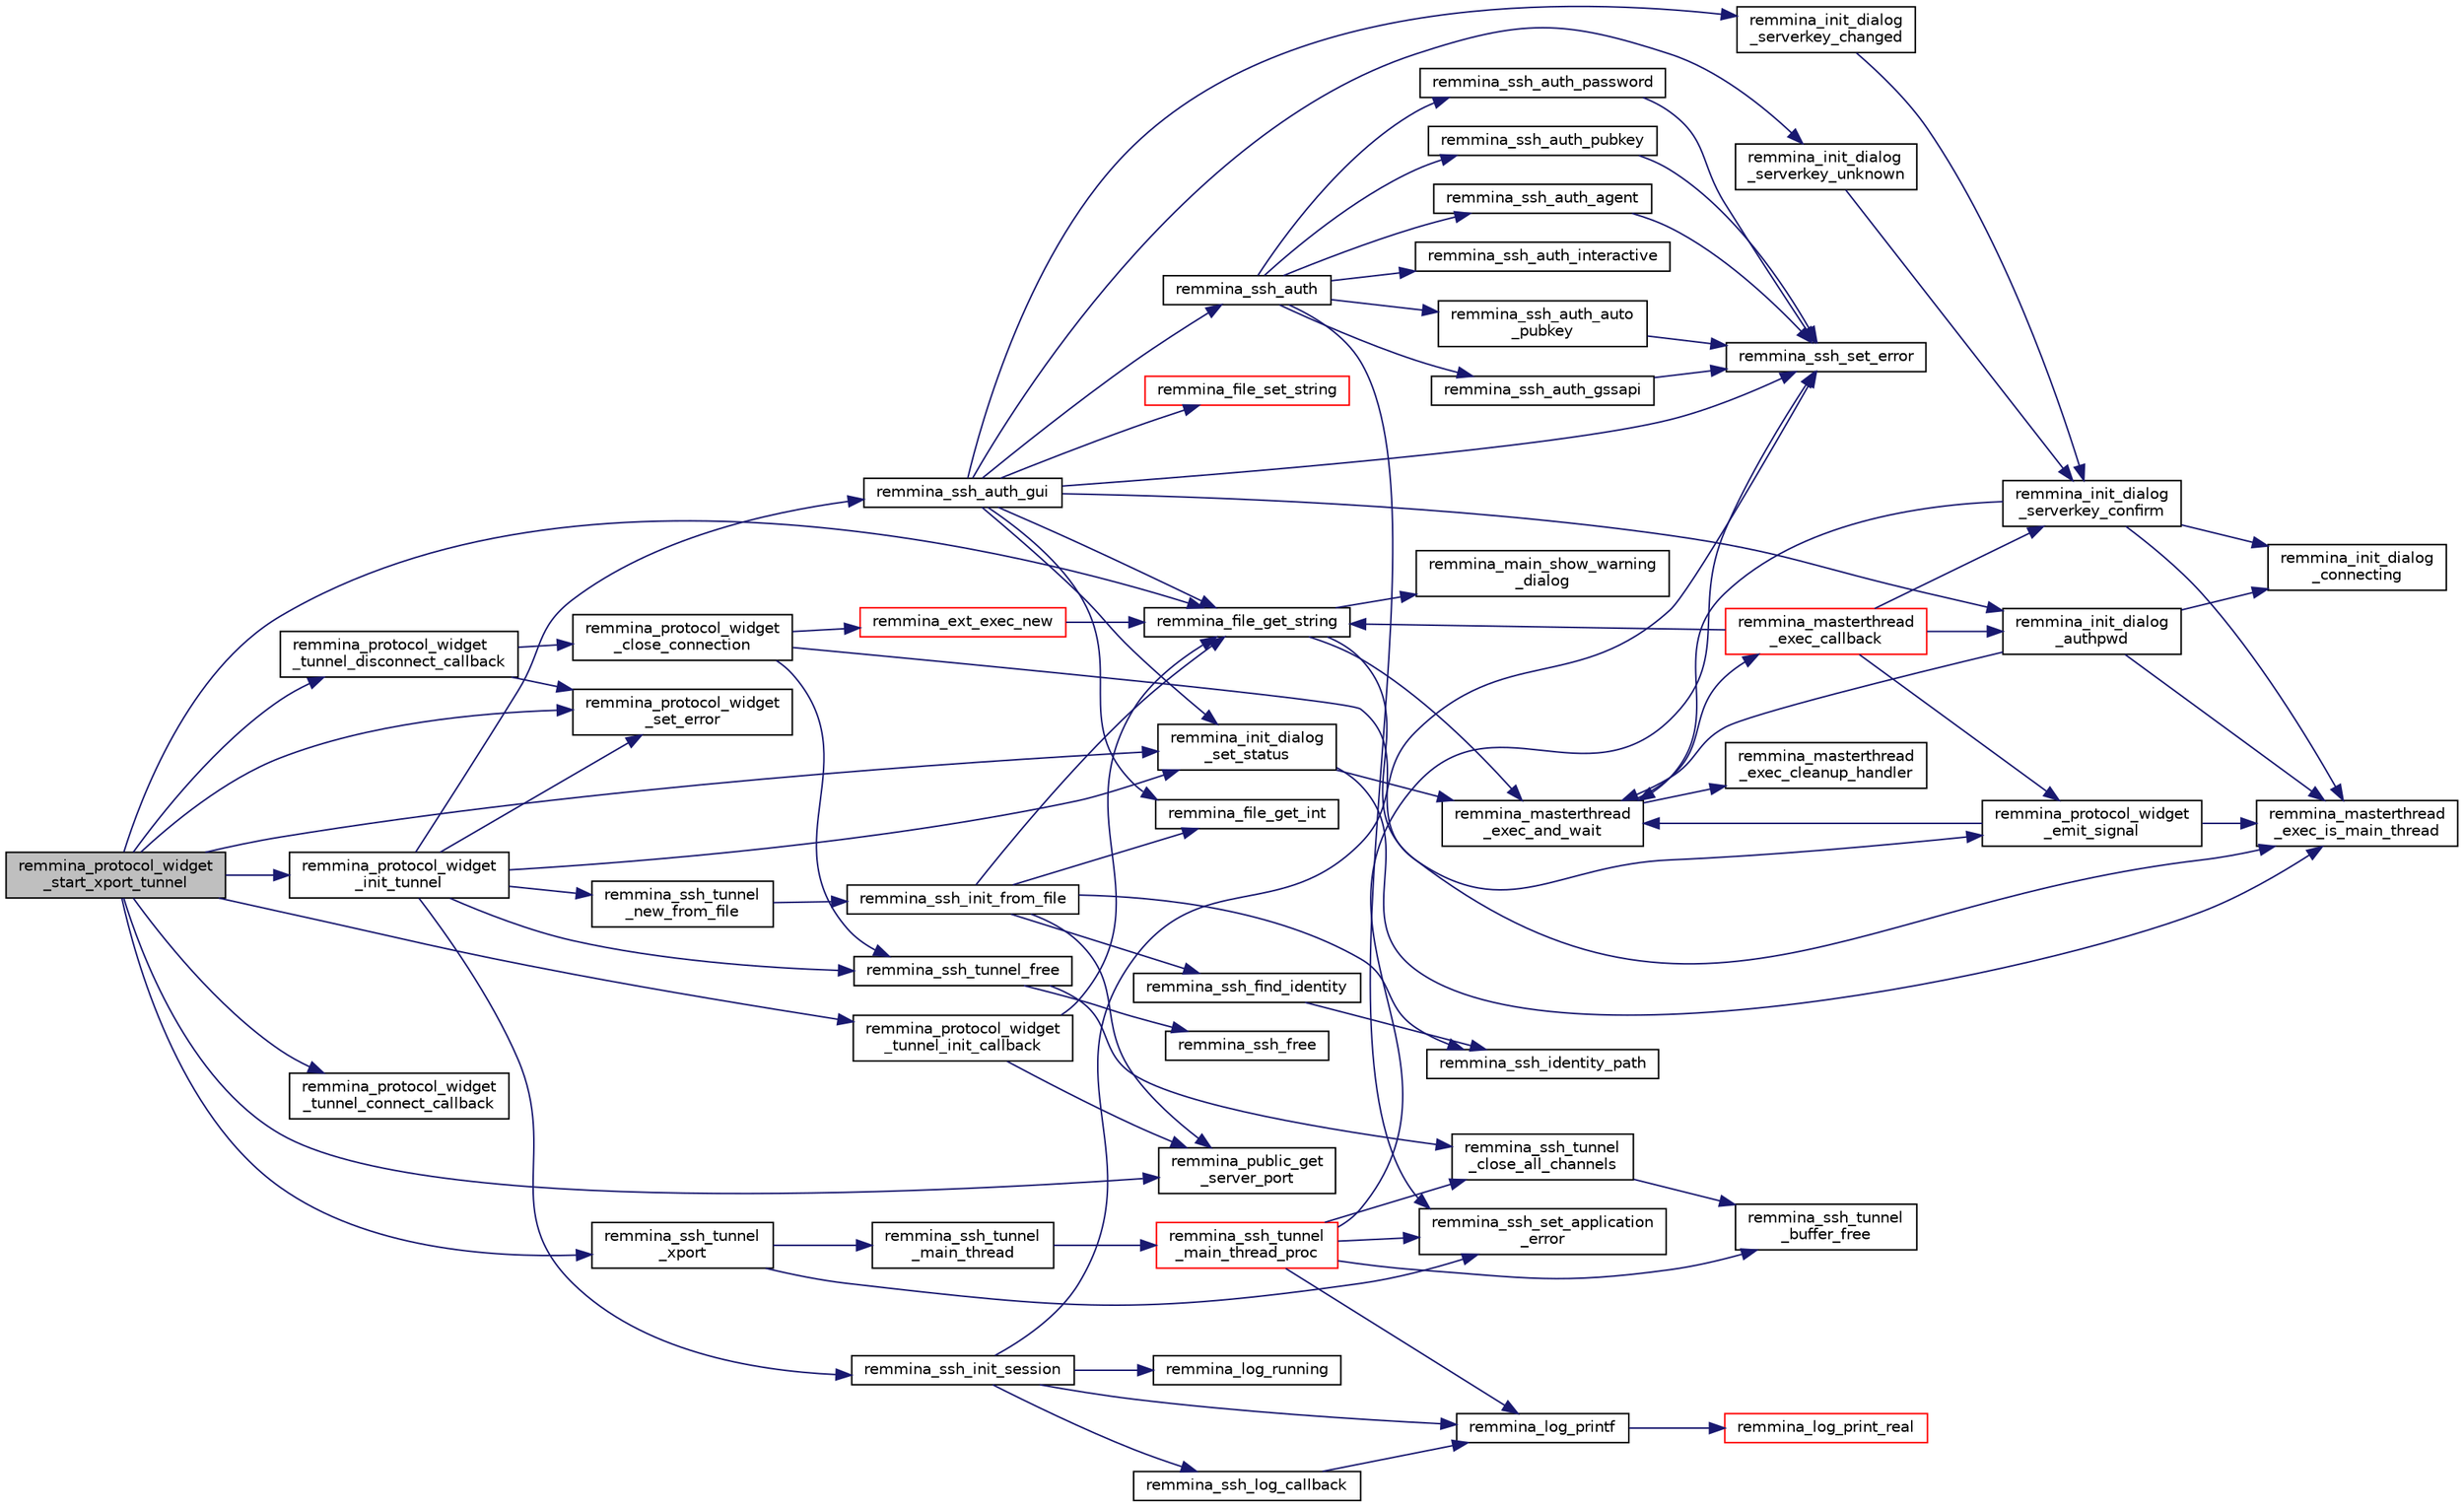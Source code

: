 digraph "remmina_protocol_widget_start_xport_tunnel"
{
  edge [fontname="Helvetica",fontsize="10",labelfontname="Helvetica",labelfontsize="10"];
  node [fontname="Helvetica",fontsize="10",shape=record];
  rankdir="LR";
  Node4422 [label="remmina_protocol_widget\l_start_xport_tunnel",height=0.2,width=0.4,color="black", fillcolor="grey75", style="filled", fontcolor="black"];
  Node4422 -> Node4423 [color="midnightblue",fontsize="10",style="solid",fontname="Helvetica"];
  Node4423 [label="remmina_protocol_widget\l_init_tunnel",height=0.2,width=0.4,color="black", fillcolor="white", style="filled",URL="$remmina__protocol__widget_8c.html#a8c7b715825ff576b24d2878976d20f20"];
  Node4423 -> Node4424 [color="midnightblue",fontsize="10",style="solid",fontname="Helvetica"];
  Node4424 [label="remmina_ssh_tunnel\l_new_from_file",height=0.2,width=0.4,color="black", fillcolor="white", style="filled",URL="$remmina__ssh_8c.html#abf04fd329ab77bbd4f6aa1cb1eaa349d"];
  Node4424 -> Node4425 [color="midnightblue",fontsize="10",style="solid",fontname="Helvetica"];
  Node4425 [label="remmina_ssh_init_from_file",height=0.2,width=0.4,color="black", fillcolor="white", style="filled",URL="$remmina__ssh_8c.html#a029fc6b0f826502181196254e8ba511a"];
  Node4425 -> Node4426 [color="midnightblue",fontsize="10",style="solid",fontname="Helvetica"];
  Node4426 [label="remmina_file_get_string",height=0.2,width=0.4,color="black", fillcolor="white", style="filled",URL="$remmina__file_8c.html#a8eb1b213d9d08c6ad13683ce05f4355e"];
  Node4426 -> Node4427 [color="midnightblue",fontsize="10",style="solid",fontname="Helvetica"];
  Node4427 [label="remmina_masterthread\l_exec_is_main_thread",height=0.2,width=0.4,color="black", fillcolor="white", style="filled",URL="$remmina__masterthread__exec_8c.html#a3a52e863a3a3da6da6bb5d36c13b7ff4"];
  Node4426 -> Node4428 [color="midnightblue",fontsize="10",style="solid",fontname="Helvetica"];
  Node4428 [label="remmina_masterthread\l_exec_and_wait",height=0.2,width=0.4,color="black", fillcolor="white", style="filled",URL="$remmina__masterthread__exec_8c.html#a14628c2470cac50e87916a70ea05c97d"];
  Node4428 -> Node4429 [color="midnightblue",fontsize="10",style="solid",fontname="Helvetica"];
  Node4429 [label="remmina_masterthread\l_exec_cleanup_handler",height=0.2,width=0.4,color="black", fillcolor="white", style="filled",URL="$remmina__masterthread__exec_8c.html#a94985f15fd0d27c037824ee90b0ecd3c"];
  Node4428 -> Node4430 [color="midnightblue",fontsize="10",style="solid",fontname="Helvetica"];
  Node4430 [label="remmina_masterthread\l_exec_callback",height=0.2,width=0.4,color="red", fillcolor="white", style="filled",URL="$remmina__masterthread__exec_8c.html#ae5c4d736f1856249c255430e010a179f"];
  Node4430 -> Node4426 [color="midnightblue",fontsize="10",style="solid",fontname="Helvetica"];
  Node4430 -> Node4482 [color="midnightblue",fontsize="10",style="solid",fontname="Helvetica"];
  Node4482 [label="remmina_init_dialog\l_serverkey_confirm",height=0.2,width=0.4,color="black", fillcolor="white", style="filled",URL="$remmina__init__dialog_8c.html#a11fba22fe5f7f85985e01b499a52e534"];
  Node4482 -> Node4427 [color="midnightblue",fontsize="10",style="solid",fontname="Helvetica"];
  Node4482 -> Node4428 [color="midnightblue",fontsize="10",style="solid",fontname="Helvetica"];
  Node4482 -> Node4483 [color="midnightblue",fontsize="10",style="solid",fontname="Helvetica"];
  Node4483 [label="remmina_init_dialog\l_connecting",height=0.2,width=0.4,color="black", fillcolor="white", style="filled",URL="$remmina__init__dialog_8c.html#a7602c5b714e02a10506977dd983e7446"];
  Node4430 -> Node4484 [color="midnightblue",fontsize="10",style="solid",fontname="Helvetica"];
  Node4484 [label="remmina_init_dialog\l_authpwd",height=0.2,width=0.4,color="black", fillcolor="white", style="filled",URL="$remmina__init__dialog_8c.html#a755fc90b41b65cd6106915ab501433fa"];
  Node4484 -> Node4427 [color="midnightblue",fontsize="10",style="solid",fontname="Helvetica"];
  Node4484 -> Node4428 [color="midnightblue",fontsize="10",style="solid",fontname="Helvetica"];
  Node4484 -> Node4483 [color="midnightblue",fontsize="10",style="solid",fontname="Helvetica"];
  Node4430 -> Node4492 [color="midnightblue",fontsize="10",style="solid",fontname="Helvetica"];
  Node4492 [label="remmina_protocol_widget\l_emit_signal",height=0.2,width=0.4,color="black", fillcolor="white", style="filled",URL="$remmina__protocol__widget_8c.html#ac3e5a7f14aef4adb2e57d35e9c180b3b"];
  Node4492 -> Node4427 [color="midnightblue",fontsize="10",style="solid",fontname="Helvetica"];
  Node4492 -> Node4428 [color="midnightblue",fontsize="10",style="solid",fontname="Helvetica"];
  Node4426 -> Node4434 [color="midnightblue",fontsize="10",style="solid",fontname="Helvetica"];
  Node4434 [label="remmina_main_show_warning\l_dialog",height=0.2,width=0.4,color="black", fillcolor="white", style="filled",URL="$remmina__main_8c.html#ad99b9c0bf2fa8c166a8b4a09e06ffdf7"];
  Node4425 -> Node4496 [color="midnightblue",fontsize="10",style="solid",fontname="Helvetica"];
  Node4496 [label="remmina_public_get\l_server_port",height=0.2,width=0.4,color="black", fillcolor="white", style="filled",URL="$remmina__public_8c.html#adc8b77823386e00e610527d6b0b61149"];
  Node4425 -> Node4468 [color="midnightblue",fontsize="10",style="solid",fontname="Helvetica"];
  Node4468 [label="remmina_file_get_int",height=0.2,width=0.4,color="black", fillcolor="white", style="filled",URL="$remmina__file_8c.html#a4884356c195dcfb4ceacf641a1e74e66"];
  Node4425 -> Node4497 [color="midnightblue",fontsize="10",style="solid",fontname="Helvetica"];
  Node4497 [label="remmina_ssh_find_identity",height=0.2,width=0.4,color="black", fillcolor="white", style="filled",URL="$remmina__ssh_8c.html#ab6d8bdad543b3caead2b2b0339484798"];
  Node4497 -> Node4498 [color="midnightblue",fontsize="10",style="solid",fontname="Helvetica"];
  Node4498 [label="remmina_ssh_identity_path",height=0.2,width=0.4,color="black", fillcolor="white", style="filled",URL="$remmina__ssh_8c.html#a72a58e416c4eeb9d17eaf76360ebee42"];
  Node4425 -> Node4498 [color="midnightblue",fontsize="10",style="solid",fontname="Helvetica"];
  Node4423 -> Node4499 [color="midnightblue",fontsize="10",style="solid",fontname="Helvetica"];
  Node4499 [label="remmina_init_dialog\l_set_status",height=0.2,width=0.4,color="black", fillcolor="white", style="filled",URL="$remmina__init__dialog_8c.html#a0091e150b446faa19e9af16f3d4de3cf"];
  Node4499 -> Node4427 [color="midnightblue",fontsize="10",style="solid",fontname="Helvetica"];
  Node4499 -> Node4428 [color="midnightblue",fontsize="10",style="solid",fontname="Helvetica"];
  Node4423 -> Node4500 [color="midnightblue",fontsize="10",style="solid",fontname="Helvetica"];
  Node4500 [label="remmina_ssh_init_session",height=0.2,width=0.4,color="black", fillcolor="white", style="filled",URL="$remmina__ssh_8c.html#a624b8ac30ddcd00ebda0b51d504f5a33"];
  Node4500 -> Node4501 [color="midnightblue",fontsize="10",style="solid",fontname="Helvetica"];
  Node4501 [label="remmina_log_printf",height=0.2,width=0.4,color="black", fillcolor="white", style="filled",URL="$remmina__log_8c.html#ac7848510c1fe1990c992e28cd31af9d8"];
  Node4501 -> Node4502 [color="midnightblue",fontsize="10",style="solid",fontname="Helvetica"];
  Node4502 [label="remmina_log_print_real",height=0.2,width=0.4,color="red", fillcolor="white", style="filled",URL="$remmina__log_8c.html#a7cbb8cc1b0525ae49248a84fb4b2b1a1"];
  Node4500 -> Node4504 [color="midnightblue",fontsize="10",style="solid",fontname="Helvetica"];
  Node4504 [label="remmina_log_running",height=0.2,width=0.4,color="black", fillcolor="white", style="filled",URL="$remmina__log_8c.html#a96f5bb72acbdcbf8793b4a5f4a6132b5"];
  Node4500 -> Node4505 [color="midnightblue",fontsize="10",style="solid",fontname="Helvetica"];
  Node4505 [label="remmina_ssh_log_callback",height=0.2,width=0.4,color="black", fillcolor="white", style="filled",URL="$remmina__ssh_8c.html#a5a3191a46707e450ee51286976531225"];
  Node4505 -> Node4501 [color="midnightblue",fontsize="10",style="solid",fontname="Helvetica"];
  Node4500 -> Node4506 [color="midnightblue",fontsize="10",style="solid",fontname="Helvetica"];
  Node4506 [label="remmina_ssh_set_error",height=0.2,width=0.4,color="black", fillcolor="white", style="filled",URL="$remmina__ssh_8c.html#abc556f0a4335083436f6e19c204fa553"];
  Node4423 -> Node4507 [color="midnightblue",fontsize="10",style="solid",fontname="Helvetica"];
  Node4507 [label="remmina_protocol_widget\l_set_error",height=0.2,width=0.4,color="black", fillcolor="white", style="filled",URL="$remmina__protocol__widget_8c.html#a95088334da86faf9520383629fff48af"];
  Node4423 -> Node4508 [color="midnightblue",fontsize="10",style="solid",fontname="Helvetica"];
  Node4508 [label="remmina_ssh_tunnel_free",height=0.2,width=0.4,color="black", fillcolor="white", style="filled",URL="$remmina__ssh_8c.html#a223f8dd7a678bcec2ece40a2d8f7ea06"];
  Node4508 -> Node4509 [color="midnightblue",fontsize="10",style="solid",fontname="Helvetica"];
  Node4509 [label="remmina_ssh_tunnel\l_close_all_channels",height=0.2,width=0.4,color="black", fillcolor="white", style="filled",URL="$remmina__ssh_8c.html#a0a0aff99448b4eec63bf11d7a4bb9ab7"];
  Node4509 -> Node4510 [color="midnightblue",fontsize="10",style="solid",fontname="Helvetica"];
  Node4510 [label="remmina_ssh_tunnel\l_buffer_free",height=0.2,width=0.4,color="black", fillcolor="white", style="filled",URL="$remmina__ssh_8c.html#a2dc66f410992afe4c2b9ad5bda770d6c"];
  Node4508 -> Node4511 [color="midnightblue",fontsize="10",style="solid",fontname="Helvetica"];
  Node4511 [label="remmina_ssh_free",height=0.2,width=0.4,color="black", fillcolor="white", style="filled",URL="$remmina__ssh_8c.html#acdb9f57d2f9b47913715a8d8a0ea0c02"];
  Node4423 -> Node4512 [color="midnightblue",fontsize="10",style="solid",fontname="Helvetica"];
  Node4512 [label="remmina_ssh_auth_gui",height=0.2,width=0.4,color="black", fillcolor="white", style="filled",URL="$remmina__ssh_8c.html#ac4967b502c8b92ae9b948e8150df9267"];
  Node4512 -> Node4506 [color="midnightblue",fontsize="10",style="solid",fontname="Helvetica"];
  Node4512 -> Node4513 [color="midnightblue",fontsize="10",style="solid",fontname="Helvetica"];
  Node4513 [label="remmina_init_dialog\l_serverkey_unknown",height=0.2,width=0.4,color="black", fillcolor="white", style="filled",URL="$remmina__init__dialog_8c.html#a1c2d938b96a52fa9a3c11ebc8a091d8b"];
  Node4513 -> Node4482 [color="midnightblue",fontsize="10",style="solid",fontname="Helvetica"];
  Node4512 -> Node4514 [color="midnightblue",fontsize="10",style="solid",fontname="Helvetica"];
  Node4514 [label="remmina_init_dialog\l_serverkey_changed",height=0.2,width=0.4,color="black", fillcolor="white", style="filled",URL="$remmina__init__dialog_8c.html#a493c615103fc257d1783125745018f1a"];
  Node4514 -> Node4482 [color="midnightblue",fontsize="10",style="solid",fontname="Helvetica"];
  Node4512 -> Node4515 [color="midnightblue",fontsize="10",style="solid",fontname="Helvetica"];
  Node4515 [label="remmina_ssh_auth",height=0.2,width=0.4,color="black", fillcolor="white", style="filled",URL="$remmina__ssh_8c.html#a85578987de99e1a7a28819960c445ee2"];
  Node4515 -> Node4516 [color="midnightblue",fontsize="10",style="solid",fontname="Helvetica"];
  Node4516 [label="remmina_ssh_set_application\l_error",height=0.2,width=0.4,color="black", fillcolor="white", style="filled",URL="$remmina__ssh_8c.html#a1f3297263703b4259c1c9607d710995d"];
  Node4515 -> Node4517 [color="midnightblue",fontsize="10",style="solid",fontname="Helvetica"];
  Node4517 [label="remmina_ssh_auth_interactive",height=0.2,width=0.4,color="black", fillcolor="white", style="filled",URL="$remmina__ssh_8c.html#a2ffcffe3320007cb0fc0b529f3e3b65a"];
  Node4515 -> Node4518 [color="midnightblue",fontsize="10",style="solid",fontname="Helvetica"];
  Node4518 [label="remmina_ssh_auth_password",height=0.2,width=0.4,color="black", fillcolor="white", style="filled",URL="$remmina__ssh_8c.html#ab080906be227e35b5b29a9cfcc3e976c"];
  Node4518 -> Node4506 [color="midnightblue",fontsize="10",style="solid",fontname="Helvetica"];
  Node4515 -> Node4519 [color="midnightblue",fontsize="10",style="solid",fontname="Helvetica"];
  Node4519 [label="remmina_ssh_auth_pubkey",height=0.2,width=0.4,color="black", fillcolor="white", style="filled",URL="$remmina__ssh_8c.html#a1e78e9f453f0ad2b1f8c7f907d906010"];
  Node4519 -> Node4506 [color="midnightblue",fontsize="10",style="solid",fontname="Helvetica"];
  Node4515 -> Node4520 [color="midnightblue",fontsize="10",style="solid",fontname="Helvetica"];
  Node4520 [label="remmina_ssh_auth_agent",height=0.2,width=0.4,color="black", fillcolor="white", style="filled",URL="$remmina__ssh_8c.html#a168073a50f4e5d4210bfa782d97bb231"];
  Node4520 -> Node4506 [color="midnightblue",fontsize="10",style="solid",fontname="Helvetica"];
  Node4515 -> Node4521 [color="midnightblue",fontsize="10",style="solid",fontname="Helvetica"];
  Node4521 [label="remmina_ssh_auth_auto\l_pubkey",height=0.2,width=0.4,color="black", fillcolor="white", style="filled",URL="$remmina__ssh_8c.html#afd2145e2c27d0d3401aee66a76f57290"];
  Node4521 -> Node4506 [color="midnightblue",fontsize="10",style="solid",fontname="Helvetica"];
  Node4515 -> Node4522 [color="midnightblue",fontsize="10",style="solid",fontname="Helvetica"];
  Node4522 [label="remmina_ssh_auth_gssapi",height=0.2,width=0.4,color="black", fillcolor="white", style="filled",URL="$remmina__ssh_8c.html#a8a04317b54a776118e8224fbfa3a685c"];
  Node4522 -> Node4506 [color="midnightblue",fontsize="10",style="solid",fontname="Helvetica"];
  Node4512 -> Node4426 [color="midnightblue",fontsize="10",style="solid",fontname="Helvetica"];
  Node4512 -> Node4499 [color="midnightblue",fontsize="10",style="solid",fontname="Helvetica"];
  Node4512 -> Node4468 [color="midnightblue",fontsize="10",style="solid",fontname="Helvetica"];
  Node4512 -> Node4484 [color="midnightblue",fontsize="10",style="solid",fontname="Helvetica"];
  Node4512 -> Node4432 [color="midnightblue",fontsize="10",style="solid",fontname="Helvetica"];
  Node4432 [label="remmina_file_set_string",height=0.2,width=0.4,color="red", fillcolor="white", style="filled",URL="$remmina__file_8c.html#a85ca1ca2d0bf9ef29e490c6f4527a954"];
  Node4422 -> Node4499 [color="midnightblue",fontsize="10",style="solid",fontname="Helvetica"];
  Node4422 -> Node4426 [color="midnightblue",fontsize="10",style="solid",fontname="Helvetica"];
  Node4422 -> Node4523 [color="midnightblue",fontsize="10",style="solid",fontname="Helvetica"];
  Node4523 [label="remmina_protocol_widget\l_tunnel_init_callback",height=0.2,width=0.4,color="black", fillcolor="white", style="filled",URL="$remmina__protocol__widget_8c.html#a7f215a1f427fc9aa815f4e5465a31d4b"];
  Node4523 -> Node4496 [color="midnightblue",fontsize="10",style="solid",fontname="Helvetica"];
  Node4523 -> Node4426 [color="midnightblue",fontsize="10",style="solid",fontname="Helvetica"];
  Node4422 -> Node4524 [color="midnightblue",fontsize="10",style="solid",fontname="Helvetica"];
  Node4524 [label="remmina_protocol_widget\l_tunnel_connect_callback",height=0.2,width=0.4,color="black", fillcolor="white", style="filled",URL="$remmina__protocol__widget_8c.html#a7b8c32f3b63aca69499ffa6fd5bcf18f"];
  Node4422 -> Node4525 [color="midnightblue",fontsize="10",style="solid",fontname="Helvetica"];
  Node4525 [label="remmina_protocol_widget\l_tunnel_disconnect_callback",height=0.2,width=0.4,color="black", fillcolor="white", style="filled",URL="$remmina__protocol__widget_8c.html#ae9da346dfe25c1336c9a37f3e5faddb8"];
  Node4525 -> Node4507 [color="midnightblue",fontsize="10",style="solid",fontname="Helvetica"];
  Node4525 -> Node4526 [color="midnightblue",fontsize="10",style="solid",fontname="Helvetica"];
  Node4526 [label="remmina_protocol_widget\l_close_connection",height=0.2,width=0.4,color="black", fillcolor="white", style="filled",URL="$remmina__protocol__widget_8c.html#a326a430fe4d298e3564d9fd5b7945a82"];
  Node4526 -> Node4492 [color="midnightblue",fontsize="10",style="solid",fontname="Helvetica"];
  Node4526 -> Node4508 [color="midnightblue",fontsize="10",style="solid",fontname="Helvetica"];
  Node4526 -> Node4527 [color="midnightblue",fontsize="10",style="solid",fontname="Helvetica"];
  Node4527 [label="remmina_ext_exec_new",height=0.2,width=0.4,color="red", fillcolor="white", style="filled",URL="$remmina__ext__exec_8c.html#a7c81795162a70d06294fdf935ea210d7"];
  Node4527 -> Node4426 [color="midnightblue",fontsize="10",style="solid",fontname="Helvetica"];
  Node4422 -> Node4496 [color="midnightblue",fontsize="10",style="solid",fontname="Helvetica"];
  Node4422 -> Node4534 [color="midnightblue",fontsize="10",style="solid",fontname="Helvetica"];
  Node4534 [label="remmina_ssh_tunnel\l_xport",height=0.2,width=0.4,color="black", fillcolor="white", style="filled",URL="$remmina__ssh_8c.html#aba49db2ced40e21e8adfad69dcfda2c4"];
  Node4534 -> Node4535 [color="midnightblue",fontsize="10",style="solid",fontname="Helvetica"];
  Node4535 [label="remmina_ssh_tunnel\l_main_thread",height=0.2,width=0.4,color="black", fillcolor="white", style="filled",URL="$remmina__ssh_8c.html#a879c1981a3b643529d64107a653016a6"];
  Node4535 -> Node4536 [color="midnightblue",fontsize="10",style="solid",fontname="Helvetica"];
  Node4536 [label="remmina_ssh_tunnel\l_main_thread_proc",height=0.2,width=0.4,color="red", fillcolor="white", style="filled",URL="$remmina__ssh_8c.html#a2c47bcbe038c0d5a393a781c96a5a549"];
  Node4536 -> Node4506 [color="midnightblue",fontsize="10",style="solid",fontname="Helvetica"];
  Node4536 -> Node4516 [color="midnightblue",fontsize="10",style="solid",fontname="Helvetica"];
  Node4536 -> Node4501 [color="midnightblue",fontsize="10",style="solid",fontname="Helvetica"];
  Node4536 -> Node4510 [color="midnightblue",fontsize="10",style="solid",fontname="Helvetica"];
  Node4536 -> Node4509 [color="midnightblue",fontsize="10",style="solid",fontname="Helvetica"];
  Node4534 -> Node4516 [color="midnightblue",fontsize="10",style="solid",fontname="Helvetica"];
  Node4422 -> Node4507 [color="midnightblue",fontsize="10",style="solid",fontname="Helvetica"];
}
